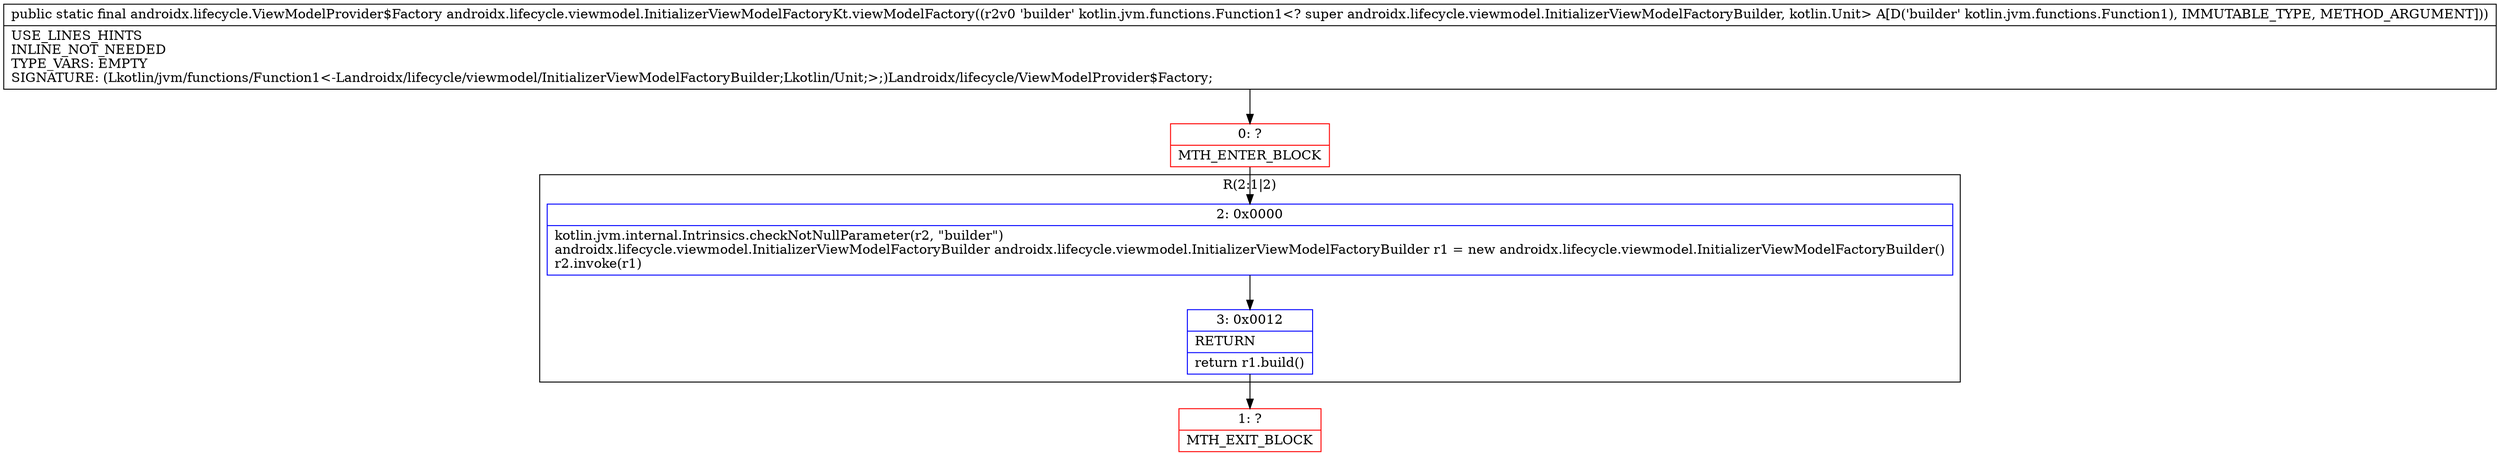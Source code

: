 digraph "CFG forandroidx.lifecycle.viewmodel.InitializerViewModelFactoryKt.viewModelFactory(Lkotlin\/jvm\/functions\/Function1;)Landroidx\/lifecycle\/ViewModelProvider$Factory;" {
subgraph cluster_Region_293574275 {
label = "R(2:1|2)";
node [shape=record,color=blue];
Node_2 [shape=record,label="{2\:\ 0x0000|kotlin.jvm.internal.Intrinsics.checkNotNullParameter(r2, \"builder\")\landroidx.lifecycle.viewmodel.InitializerViewModelFactoryBuilder androidx.lifecycle.viewmodel.InitializerViewModelFactoryBuilder r1 = new androidx.lifecycle.viewmodel.InitializerViewModelFactoryBuilder()\lr2.invoke(r1)\l}"];
Node_3 [shape=record,label="{3\:\ 0x0012|RETURN\l|return r1.build()\l}"];
}
Node_0 [shape=record,color=red,label="{0\:\ ?|MTH_ENTER_BLOCK\l}"];
Node_1 [shape=record,color=red,label="{1\:\ ?|MTH_EXIT_BLOCK\l}"];
MethodNode[shape=record,label="{public static final androidx.lifecycle.ViewModelProvider$Factory androidx.lifecycle.viewmodel.InitializerViewModelFactoryKt.viewModelFactory((r2v0 'builder' kotlin.jvm.functions.Function1\<? super androidx.lifecycle.viewmodel.InitializerViewModelFactoryBuilder, kotlin.Unit\> A[D('builder' kotlin.jvm.functions.Function1), IMMUTABLE_TYPE, METHOD_ARGUMENT]))  | USE_LINES_HINTS\lINLINE_NOT_NEEDED\lTYPE_VARS: EMPTY\lSIGNATURE: (Lkotlin\/jvm\/functions\/Function1\<\-Landroidx\/lifecycle\/viewmodel\/InitializerViewModelFactoryBuilder;Lkotlin\/Unit;\>;)Landroidx\/lifecycle\/ViewModelProvider$Factory;\l}"];
MethodNode -> Node_0;Node_2 -> Node_3;
Node_3 -> Node_1;
Node_0 -> Node_2;
}

